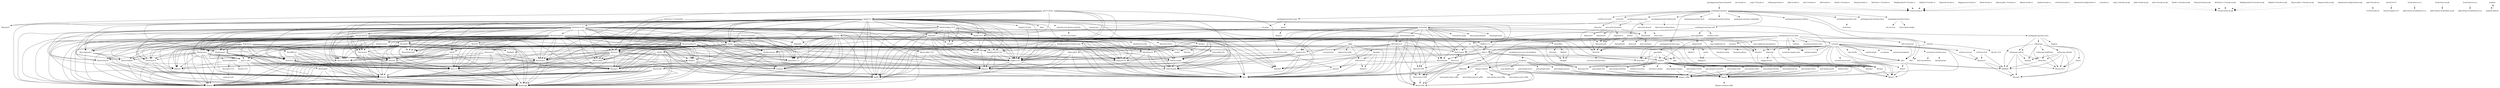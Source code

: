 digraph depends {
    node [shape=plaintext]
"adwaita-icon-theme-symbolic" -> "hicolor-icon-theme";
"alsa-utils-alsactl" -> "alsa-states" [style=dotted];
"alsa-utils-alsactl" -> "libasound2";
"alsa-utils-alsamixer" -> "libasound2";
"alsa-utils-alsamixer" -> "libformw5";
"alsa-utils-alsamixer" -> "libmenuw5";
"alsa-utils-alsamixer" -> "libncursesw5";
"alsa-utils-alsamixer" -> "libpanelw5";
"alsa-utils-alsamixer" -> "libtinfo5";
"apmd" -> "libapm1";
"attr-locale-cs" -> "virtual-locale-cs" [style=dotted];
"bluez5" -> "libdbus-1-3";
"bluez5" -> "libglib-2.0-0";
"bluez5" -> "libreadline6";
"bluez5" -> "libudev1";
"busybox" -> "busybox-syslog" [style=dotted];
"busybox" -> "busybox-udhcpc" [style=dotted];
"cogl-1.0-locale-cs" -> "virtual-locale-cs" [style=dotted];
"cogl-1.0-locale-en-gb" -> "virtual-locale-en-gb" [style=dotted];
"dbus-1" -> "base-files";
"dbus-1" -> "base-passwd";
"dbus-1" -> "libdbus-1-3";
"dbus-1" -> "libexpat1";
"dbus-1" -> "libsystemd0";
"dbus-1" -> "libx11-6";
"dbus-1" -> "shadow";
"dropbear" -> "libpam";
"dropbear" -> "libpam-runtime";
"dropbear" -> "libz1";
"dropbear" -> "pam-plugin-deny";
"dropbear" -> "pam-plugin-permit";
"dropbear" -> "pam-plugin-unix";
"e2fsprogs" -> "e2fsprogs-badblocks";
"e2fsprogs" -> "e2fsprogs-e2fsck" [style=dotted];
"e2fsprogs" -> "e2fsprogs-mke2fs" [style=dotted];
"e2fsprogs" -> "libblkid1";
"e2fsprogs" -> "libcom-err2";
"e2fsprogs" -> "libe2p2";
"e2fsprogs" -> "libext2fs2";
"e2fsprogs" -> "libss2";
"e2fsprogs" -> "libuuid1";
"e2fsprogs-badblocks" -> "libcom-err2";
"e2fsprogs-badblocks" -> "libext2fs2";
"e2fsprogs-e2fsck" -> "libblkid1";
"e2fsprogs-e2fsck" -> "libcom-err2";
"e2fsprogs-e2fsck" -> "libe2p2";
"e2fsprogs-e2fsck" -> "libext2fs2";
"e2fsprogs-e2fsck" -> "libuuid1";
"e2fsprogs-locale-cs" -> "virtual-locale-cs" [style=dotted];
"e2fsprogs-mke2fs" -> "libblkid1";
"e2fsprogs-mke2fs" -> "libcom-err2";
"e2fsprogs-mke2fs" -> "libe2p2";
"e2fsprogs-mke2fs" -> "libext2fs2";
"e2fsprogs-mke2fs" -> "libuuid1";
"fontconfig-utils" -> "libfontconfig1";
"fontconfig-utils" -> "libfreetype6";
"fso-apm" -> "libglib-2.0-0";
"fsoaudiod" -> "fsoaudiod-config";
"fsoaudiod" -> "libasound2";
"fsoaudiod" -> "libcmtspeechdata0";
"fsoaudiod" -> "libffi6";
"fsoaudiod" -> "libfso-glib2";
"fsoaudiod" -> "libfsobasics3";
"fsoaudiod" -> "libfsoframework3";
"fsoaudiod" -> "libgee-0.8-2";
"fsoaudiod" -> "libglib-2.0-0";
"fsoaudiod" -> "libnl-3-200";
"fsoaudiod" -> "libnl-3-genl";
"fsoaudiod" -> "libnl-nf-3-200";
"fsoaudiod" -> "libnl-route-3-200";
"fsoaudiod" -> "libpcre1";
"fsoaudiod" -> "libsamplerate0";
"fsoaudiod" -> "libz1";
"glibc-locale-cs" -> "virtual-locale-cs" [style=dotted];
"glibc-locale-en-gb" -> "virtual-locale-en-gb" [style=dotted];
"gtk+3-demo" -> "libatk-1.0-0";
"gtk+3-demo" -> "libcairo2";
"gtk+3-demo" -> "libepoxy0";
"gtk+3-demo" -> "libgdk-pixbuf-2.0-0";
"gtk+3-demo" -> "libgdk-pixbuf-2.0-loader-png";
"gtk+3-demo" -> "libglib-2.0-0";
"gtk+3-demo" -> "libgtk-3.0";
"gtk+3-demo" -> "pango";
"gtk+3-demo" -> "shared-mime-info";
"gtk+3-locale-cs" -> "virtual-locale-cs" [style=dotted];
"gtk+3-locale-en" -> "virtual-locale-en" [style=dotted];
"gtk+3-locale-en-gb" -> "virtual-locale-en-gb" [style=dotted];
"iw" -> "libnl-3-200";
"iw" -> "libnl-3-genl";
"kbd-locale-cs" -> "virtual-locale-cs" [style=dotted];
"kernel-4.4.0" -> "kernel-image-4.4.0";
"kmod" -> "libz1";
"libacl1" -> "libattr1";
"libarchive13" -> "libattr1";
"libarchive13" -> "libbz2-0";
"libarchive13" -> "libxml2";
"libarchive13" -> "libz1";
"libasound2" -> "alsa-conf";
"libasound2" -> "alsa-conf-base";
"libatk-1.0-0" -> "libffi6";
"libatk-1.0-0" -> "libglib-2.0-0";
"libatk-1.0-0" -> "libpcre1";
"libatk-1.0-locale-cs" -> "virtual-locale-cs" [style=dotted];
"libatk-1.0-locale-en-gb" -> "virtual-locale-en-gb" [style=dotted];
"libatk-bridge-2.0-0" -> "libatk-1.0-0";
"libatk-bridge-2.0-0" -> "libatspi0";
"libatk-bridge-2.0-0" -> "libcap2";
"libatk-bridge-2.0-0" -> "libdbus-1-3";
"libatk-bridge-2.0-0" -> "libffi6";
"libatk-bridge-2.0-0" -> "libglib-2.0-0";
"libatk-bridge-2.0-0" -> "libice6";
"libatk-bridge-2.0-0" -> "liblzma5";
"libatk-bridge-2.0-0" -> "libpcre1";
"libatk-bridge-2.0-0" -> "libsm6";
"libatk-bridge-2.0-0" -> "libsystemd0";
"libatk-bridge-2.0-0" -> "libx11-6";
"libatk-bridge-2.0-0" -> "libxau6";
"libatk-bridge-2.0-0" -> "libxcb1";
"libatk-bridge-2.0-0" -> "libxdmcp6";
"libatspi-locale-cs" -> "virtual-locale-cs" [style=dotted];
"libatspi-locale-en-gb" -> "virtual-locale-en-gb" [style=dotted];
"libatspi0" -> "libcap2";
"libatspi0" -> "libdbus-1-3";
"libatspi0" -> "libffi6";
"libatspi0" -> "libglib-2.0-0";
"libatspi0" -> "libice6";
"libatspi0" -> "liblzma5";
"libatspi0" -> "libpcre1";
"libatspi0" -> "libsm6";
"libatspi0" -> "libsystemd0";
"libatspi0" -> "libx11-6";
"libatspi0" -> "libxau6";
"libatspi0" -> "libxcb1";
"libatspi0" -> "libxdmcp6";
"libatspi0" -> "libxtst6";
"libblkid1" -> "libuuid1";
"libcairo-gobject2" -> "libcairo2";
"libcairo-gobject2" -> "libexpat1";
"libcairo-gobject2" -> "libffi6";
"libcairo-gobject2" -> "libfontconfig1";
"libcairo-gobject2" -> "libfreetype6";
"libcairo-gobject2" -> "libglib-2.0-0";
"libcairo-gobject2" -> "libpcre1";
"libcairo-gobject2" -> "libpixman-1-0";
"libcairo-gobject2" -> "libpng16-16";
"libcairo-gobject2" -> "libx11-6";
"libcairo-gobject2" -> "libxau6";
"libcairo-gobject2" -> "libxcb-render0";
"libcairo-gobject2" -> "libxcb-shm0";
"libcairo-gobject2" -> "libxcb1";
"libcairo-gobject2" -> "libxdmcp6";
"libcairo-gobject2" -> "libxext6";
"libcairo-gobject2" -> "libxrender1";
"libcairo-gobject2" -> "libz1";
"libcairo2" -> "libexpat1";
"libcairo2" -> "libfontconfig1";
"libcairo2" -> "libfreetype6";
"libcairo2" -> "libpixman-1-0";
"libcairo2" -> "libpng16-16";
"libcairo2" -> "libx11-6";
"libcairo2" -> "libxau6";
"libcairo2" -> "libxcb-render0";
"libcairo2" -> "libxcb-shm0";
"libcairo2" -> "libxcb1";
"libcairo2" -> "libxdmcp6";
"libcairo2" -> "libxext6";
"libcairo2" -> "libxrender1";
"libcairo2" -> "libz1";
"libcap2" -> "libattr1";
"libclutter-1.0-0" -> "libatk-1.0-0";
"libclutter-1.0-0" -> "libcairo-gobject2";
"libclutter-1.0-0" -> "libcairo2";
"libclutter-1.0-0" -> "libcogl-pango20";
"libclutter-1.0-0" -> "libcogl-path20";
"libclutter-1.0-0" -> "libcogl20";
"libclutter-1.0-0" -> "libdrm2";
"libclutter-1.0-0" -> "libegl-mesa";
"libclutter-1.0-0" -> "libexpat1";
"libclutter-1.0-0" -> "libffi6";
"libclutter-1.0-0" -> "libfontconfig1";
"libclutter-1.0-0" -> "libfreetype6";
"libclutter-1.0-0" -> "libgbm1";
"libclutter-1.0-0" -> "libgdk-pixbuf-2.0-0";
"libclutter-1.0-0" -> "libglib-2.0-0";
"libclutter-1.0-0" -> "libharfbuzz0";
"libclutter-1.0-0" -> "libjson-glib-1.0-0";
"libclutter-1.0-0" -> "libpcre1";
"libclutter-1.0-0" -> "libpixman-1-0";
"libclutter-1.0-0" -> "libpng16-16";
"libclutter-1.0-0" -> "libwayland-egl1";
"libclutter-1.0-0" -> "libx11-6";
"libclutter-1.0-0" -> "libx11-xcb1";
"libclutter-1.0-0" -> "libxau6";
"libclutter-1.0-0" -> "libxcb-dri2-0";
"libclutter-1.0-0" -> "libxcb-render0";
"libclutter-1.0-0" -> "libxcb-shape0";
"libclutter-1.0-0" -> "libxcb-shm0";
"libclutter-1.0-0" -> "libxcb-xfixes0";
"libclutter-1.0-0" -> "libxcb1";
"libclutter-1.0-0" -> "libxcomposite1";
"libclutter-1.0-0" -> "libxdamage1";
"libclutter-1.0-0" -> "libxdmcp6";
"libclutter-1.0-0" -> "libxext6";
"libclutter-1.0-0" -> "libxfixes3";
"libclutter-1.0-0" -> "libxi6";
"libclutter-1.0-0" -> "libxkbcommon";
"libclutter-1.0-0" -> "libxrandr2";
"libclutter-1.0-0" -> "libxrender1";
"libclutter-1.0-0" -> "libz1";
"libclutter-1.0-0" -> "pango";
"libclutter-1.0-0" -> "wayland";
"libclutter-1.0-examples" -> "libcairo2";
"libclutter-1.0-examples" -> "libclutter-1.0-0";
"libclutter-1.0-examples" -> "libgdk-pixbuf-2.0-0";
"libclutter-1.0-examples" -> "libglib-2.0-0";
"libclutter-1.0-locale-cs" -> "virtual-locale-cs" [style=dotted];
"libclutter-1.0-locale-en-gb" -> "virtual-locale-en-gb" [style=dotted];
"libcogl-pango20" -> "libcairo2";
"libcogl-pango20" -> "libcogl20";
"libcogl-pango20" -> "libdrm2";
"libcogl-pango20" -> "libegl-mesa";
"libcogl-pango20" -> "libexpat1";
"libcogl-pango20" -> "libffi6";
"libcogl-pango20" -> "libfontconfig1";
"libcogl-pango20" -> "libfreetype6";
"libcogl-pango20" -> "libgbm1";
"libcogl-pango20" -> "libgdk-pixbuf-2.0-0";
"libcogl-pango20" -> "libglib-2.0-0";
"libcogl-pango20" -> "libharfbuzz0";
"libcogl-pango20" -> "libpcre1";
"libcogl-pango20" -> "libpixman-1-0";
"libcogl-pango20" -> "libpng16-16";
"libcogl-pango20" -> "libwayland-egl1";
"libcogl-pango20" -> "libx11-6";
"libcogl-pango20" -> "libx11-xcb1";
"libcogl-pango20" -> "libxau6";
"libcogl-pango20" -> "libxcb-dri2-0";
"libcogl-pango20" -> "libxcb-render0";
"libcogl-pango20" -> "libxcb-shape0";
"libcogl-pango20" -> "libxcb-shm0";
"libcogl-pango20" -> "libxcb-xfixes0";
"libcogl-pango20" -> "libxcb1";
"libcogl-pango20" -> "libxcomposite1";
"libcogl-pango20" -> "libxdamage1";
"libcogl-pango20" -> "libxdmcp6";
"libcogl-pango20" -> "libxext6";
"libcogl-pango20" -> "libxfixes3";
"libcogl-pango20" -> "libxrandr2";
"libcogl-pango20" -> "libxrender1";
"libcogl-pango20" -> "libz1";
"libcogl-pango20" -> "pango";
"libcogl-pango20" -> "wayland";
"libcogl-path20" -> "libcogl20";
"libcogl-path20" -> "libdrm2";
"libcogl-path20" -> "libegl-mesa";
"libcogl-path20" -> "libexpat1";
"libcogl-path20" -> "libffi6";
"libcogl-path20" -> "libgbm1";
"libcogl-path20" -> "libgdk-pixbuf-2.0-0";
"libcogl-path20" -> "libglib-2.0-0";
"libcogl-path20" -> "libpcre1";
"libcogl-path20" -> "libpng16-16";
"libcogl-path20" -> "libwayland-egl1";
"libcogl-path20" -> "libx11-6";
"libcogl-path20" -> "libx11-xcb1";
"libcogl-path20" -> "libxau6";
"libcogl-path20" -> "libxcb-dri2-0";
"libcogl-path20" -> "libxcb-render0";
"libcogl-path20" -> "libxcb-shape0";
"libcogl-path20" -> "libxcb-xfixes0";
"libcogl-path20" -> "libxcb1";
"libcogl-path20" -> "libxcomposite1";
"libcogl-path20" -> "libxdamage1";
"libcogl-path20" -> "libxdmcp6";
"libcogl-path20" -> "libxext6";
"libcogl-path20" -> "libxfixes3";
"libcogl-path20" -> "libxrandr2";
"libcogl-path20" -> "libxrender1";
"libcogl-path20" -> "libz1";
"libcogl-path20" -> "wayland";
"libcogl20" -> "libdrm2";
"libcogl20" -> "libegl-mesa";
"libcogl20" -> "libexpat1";
"libcogl20" -> "libffi6";
"libcogl20" -> "libgbm1";
"libcogl20" -> "libgdk-pixbuf-2.0-0";
"libcogl20" -> "libglib-2.0-0";
"libcogl20" -> "libpcre1";
"libcogl20" -> "libpng16-16";
"libcogl20" -> "libwayland-egl1";
"libcogl20" -> "libx11-6";
"libcogl20" -> "libx11-xcb1";
"libcogl20" -> "libxau6";
"libcogl20" -> "libxcb-dri2-0";
"libcogl20" -> "libxcb-render0";
"libcogl20" -> "libxcb-shape0";
"libcogl20" -> "libxcb-xfixes0";
"libcogl20" -> "libxcb1";
"libcogl20" -> "libxcomposite1";
"libcogl20" -> "libxdamage1";
"libcogl20" -> "libxdmcp6";
"libcogl20" -> "libxext6";
"libcogl20" -> "libxfixes3";
"libcogl20" -> "libxrandr2";
"libcogl20" -> "libxrender1";
"libcogl20" -> "libz1";
"libcogl20" -> "wayland";
"libcrypto1.0.0" -> "openssl-conf" [style=dotted];
"libdbus-1-3" -> "dbus-1" [style=dotted];
"libdbus-1-3" -> "libcap2";
"libdbus-1-3" -> "liblzma5";
"libdbus-1-3" -> "libsystemd0";
"libegl-mesa" -> "libdrm2";
"libegl-mesa" -> "libexpat1";
"libegl-mesa" -> "libffi6";
"libegl-mesa" -> "libgbm1";
"libegl-mesa" -> "libx11-6";
"libegl-mesa" -> "libx11-xcb1";
"libegl-mesa" -> "libxau6";
"libegl-mesa" -> "libxcb-dri2-0";
"libegl-mesa" -> "libxcb-render0";
"libegl-mesa" -> "libxcb-shape0";
"libegl-mesa" -> "libxcb-xfixes0";
"libegl-mesa" -> "libxcb1";
"libegl-mesa" -> "libxdmcp6";
"libegl-mesa" -> "mesa-megadriver" [style=dotted];
"libegl-mesa" -> "wayland";
"liberation-fonts" -> "fontconfig-utils";
"libext2fs2" -> "libblkid1";
"libext2fs2" -> "libcom-err2";
"libflac8" -> "libogg0";
"libfontconfig1" -> "libexpat1";
"libfontconfig1" -> "libfreetype6";
"libfontconfig1" -> "libz1";
"libformw5" -> "libncursesw5";
"libformw5" -> "libtinfo5";
"libfreetype6" -> "libz1";
"libfso-glib2" -> "libffi6";
"libfso-glib2" -> "libglib-2.0-0";
"libfso-glib2" -> "libpcre1";
"libfso-glib2" -> "libz1";
"libfsobasics3" -> "libffi6";
"libfsobasics3" -> "libgee-0.8-2";
"libfsobasics3" -> "libglib-2.0-0";
"libfsobasics3" -> "libnl-3-200";
"libfsobasics3" -> "libnl-3-genl";
"libfsobasics3" -> "libnl-nf-3-200";
"libfsobasics3" -> "libnl-route-3-200";
"libfsobasics3" -> "libpcre1";
"libfsobasics3" -> "libz1";
"libfsoframework3" -> "libffi6";
"libfsoframework3" -> "libfsobasics3";
"libfsoframework3" -> "libgee-0.8-2";
"libfsoframework3" -> "libglib-2.0-0";
"libfsoframework3" -> "libnl-3-200";
"libfsoframework3" -> "libnl-3-genl";
"libfsoframework3" -> "libnl-nf-3-200";
"libfsoframework3" -> "libnl-route-3-200";
"libfsoframework3" -> "libpcre1";
"libfsoframework3" -> "libz1";
"libgbm1" -> "libdrm2";
"libgbm1" -> "libexpat1";
"libgbm1" -> "libffi6";
"libgbm1" -> "wayland";
"libgcrypt" -> "libcap2";
"libgcrypt" -> "libgpg-error0";
"libgdk-pixbuf-2.0-0" -> "libffi6";
"libgdk-pixbuf-2.0-0" -> "libglib-2.0-0";
"libgdk-pixbuf-2.0-0" -> "libpcre1";
"libgdk-pixbuf-2.0-0" -> "libpng16-16";
"libgdk-pixbuf-2.0-0" -> "libz1";
"libgdk-pixbuf-2.0-loader-png" -> "libffi6";
"libgdk-pixbuf-2.0-loader-png" -> "libgdk-pixbuf-2.0-0";
"libgdk-pixbuf-2.0-loader-png" -> "libglib-2.0-0";
"libgdk-pixbuf-2.0-loader-png" -> "libpcre1";
"libgdk-pixbuf-2.0-loader-png" -> "libpng16-16";
"libgdk-pixbuf-2.0-loader-png" -> "libz1";
"libgdk-pixbuf-2.0-locale-cs" -> "virtual-locale-cs" [style=dotted];
"libgdk-pixbuf-2.0-locale-en-gb" -> "virtual-locale-en-gb" [style=dotted];
"libgee-0.8-2" -> "libffi6";
"libgee-0.8-2" -> "libglib-2.0-0";
"libgee-0.8-2" -> "libpcre1";
"libgee-0.8-2" -> "libz1";
"libgl-mesa" -> "libdrm2";
"libgl-mesa" -> "libexpat1";
"libgl-mesa" -> "libglapi0";
"libgl-mesa" -> "libx11-6";
"libgl-mesa" -> "libx11-xcb1";
"libgl-mesa" -> "libxau6";
"libgl-mesa" -> "libxcb-dri2-0";
"libgl-mesa" -> "libxcb-glx0";
"libgl-mesa" -> "libxcb1";
"libgl-mesa" -> "libxdamage1";
"libgl-mesa" -> "libxdmcp6";
"libgl-mesa" -> "libxext6";
"libgl-mesa" -> "libxfixes3";
"libgl-mesa" -> "libxxf86vm1";
"libgl-mesa" -> "mesa-megadriver" [style=dotted];
"libgles2-mesa" -> "libdrm2";
"libgles2-mesa" -> "libglapi0";
"libgles2-mesa" -> "mesa-megadriver" [style=dotted];
"libglib-2.0-0" -> "libffi6";
"libglib-2.0-0" -> "libpcre1";
"libglib-2.0-0" -> "libz1";
"libglib-2.0-locale-cs" -> "virtual-locale-cs" [style=dotted];
"libglib-2.0-locale-en-gb" -> "virtual-locale-en-gb" [style=dotted];
"libglib-2.0-utils" -> "libglib-2.0-0";
"libgnutls-locale-cs" -> "virtual-locale-cs" [style=dotted];
"libgnutls30" -> "libgmp10";
"libgnutls30" -> "libidn11";
"libgnutls30" -> "libz1";
"libgnutls30" -> "nettle";
"libgpg-error-locale-cs" -> "virtual-locale-cs" [style=dotted];
"libgtk-3.0" -> "adwaita-icon-theme-symbolic" [style=dotted];
"libgtk-3.0" -> "libatk-1.0-0";
"libgtk-3.0" -> "libatk-bridge-2.0-0";
"libgtk-3.0" -> "libatspi0";
"libgtk-3.0" -> "libcairo-gobject2";
"libgtk-3.0" -> "libcairo2";
"libgtk-3.0" -> "libcap2";
"libgtk-3.0" -> "libdbus-1-3";
"libgtk-3.0" -> "libepoxy0";
"libgtk-3.0" -> "libexpat1";
"libgtk-3.0" -> "libffi6";
"libgtk-3.0" -> "libfontconfig1";
"libgtk-3.0" -> "libfreetype6";
"libgtk-3.0" -> "libgdk-pixbuf-2.0-0";
"libgtk-3.0" -> "libgl";
"libgtk-3.0" -> "libglib-2.0-0";
"libgtk-3.0" -> "libglib-2.0-utils";
"libgtk-3.0" -> "libharfbuzz0";
"libgtk-3.0" -> "libice6";
"libgtk-3.0" -> "liblzma5";
"libgtk-3.0" -> "libpcre1";
"libgtk-3.0" -> "libpixman-1-0";
"libgtk-3.0" -> "libpng16-16";
"libgtk-3.0" -> "libsm6";
"libgtk-3.0" -> "libsystemd0";
"libgtk-3.0" -> "libwayland-egl1";
"libgtk-3.0" -> "libx11-6";
"libgtk-3.0" -> "libxau6";
"libgtk-3.0" -> "libxcb-render0";
"libgtk-3.0" -> "libxcb-shm0";
"libgtk-3.0" -> "libxcb1";
"libgtk-3.0" -> "libxcomposite1";
"libgtk-3.0" -> "libxcursor1";
"libgtk-3.0" -> "libxdamage1";
"libgtk-3.0" -> "libxdmcp6";
"libgtk-3.0" -> "libxext6";
"libgtk-3.0" -> "libxfixes3";
"libgtk-3.0" -> "libxi6";
"libgtk-3.0" -> "libxkbcommon";
"libgtk-3.0" -> "libxrandr2";
"libgtk-3.0" -> "libxrender1";
"libgtk-3.0" -> "libz1";
"libgtk-3.0" -> "pango";
"libgtk-3.0" -> "wayland";
"libharfbuzz0" -> "libfreetype6";
"libharfbuzz0" -> "libglib-2.0-0";
"libharfbuzz0" -> "libpcre1";
"libharfbuzz0" -> "libz1";
"libidn-locale-cs" -> "virtual-locale-cs" [style=dotted];
"libinput" -> "libcap2";
"libinput" -> "libevdev";
"libinput" -> "libudev1";
"libinput" -> "mtdev";
"libjson-glib-1.0-0" -> "libffi6";
"libjson-glib-1.0-0" -> "libglib-2.0-0";
"libjson-glib-1.0-0" -> "libpcre1";
"libjson-glib-1.0-0" -> "libz1";
"libjson-glib-1.0-locale-cs" -> "virtual-locale-cs" [style=dotted];
"libjson-glib-1.0-locale-en-gb" -> "virtual-locale-en-gb" [style=dotted];
"libkmod2" -> "libz1";
"libmenuw5" -> "libncursesw5";
"libmenuw5" -> "libtinfo5";
"libmount1" -> "libblkid1";
"libmount1" -> "libuuid1";
"libncursesw5" -> "libtinfo5";
"libnl-3-cli" -> "libnl-3-200";
"libnl-3-cli" -> "libnl-3-genl";
"libnl-3-cli" -> "libnl-nf-3-200";
"libnl-3-cli" -> "libnl-route-3-200";
"libnl-3-genl" -> "libnl-3-200";
"libnl-3-genl" -> "libnl-3-cli";
"libnl-nf-3-200" -> "libnl-3-200";
"libnl-nf-3-200" -> "libnl-route-3-200";
"libnl-route-3-200" -> "libnl-3-200";
"libopkg1" -> "libarchive13";
"libopkg1" -> "libattr1";
"libopkg1" -> "libbz2-0";
"libopkg1" -> "libxml2";
"libopkg1" -> "libz1";
"libpam" -> "libpam-runtime-suffix" [style=dotted];
"libpam-locale-cs" -> "virtual-locale-cs" [style=dotted];
"libpam-locale-en-gb" -> "virtual-locale-en-gb" [style=dotted];
"libpam-runtime" -> "libpam-suffix";
"libpam-runtime" -> "pam-plugin-deny-suffix";
"libpam-runtime" -> "pam-plugin-permit-suffix";
"libpam-runtime" -> "pam-plugin-unix-suffix";
"libpam-runtime" -> "pam-plugin-warn-suffix";
"libpanelw5" -> "libncursesw5";
"libpanelw5" -> "libtinfo5";
"libpng16-16" -> "libz1";
"libreadline6" -> "libtinfo5";
"libsamplerate0" -> "libsndfile1";
"libsm6" -> "libice6";
"libsndfile1" -> "libflac8";
"libsndfile1" -> "libogg0";
"libsndfile1" -> "libvorbis";
"libss2" -> "libcom-err2";
"libsystemd0" -> "libcap2";
"libsystemd0" -> "liblzma5";
"libtinfo5" -> "ncurses-terminfo-base" [style=dotted];
"libudev1" -> "libcap2";
"libvorbis" -> "libogg0";
"libx11-6" -> "libxau6";
"libx11-6" -> "libxcb1";
"libx11-6" -> "libxdmcp6";
"libx11-xcb1" -> "libx11-6";
"libx11-xcb1" -> "libxau6";
"libx11-xcb1" -> "libxcb1";
"libx11-xcb1" -> "libxdmcp6";
"libxcb-dri2-0" -> "libxau6";
"libxcb-dri2-0" -> "libxcb1";
"libxcb-dri2-0" -> "libxdmcp6";
"libxcb-glx0" -> "libxau6";
"libxcb-glx0" -> "libxcb1";
"libxcb-glx0" -> "libxdmcp6";
"libxcb-render0" -> "libxau6";
"libxcb-render0" -> "libxcb1";
"libxcb-render0" -> "libxdmcp6";
"libxcb-shape0" -> "libxau6";
"libxcb-shape0" -> "libxcb1";
"libxcb-shape0" -> "libxdmcp6";
"libxcb-shm0" -> "libxau6";
"libxcb-shm0" -> "libxcb1";
"libxcb-shm0" -> "libxdmcp6";
"libxcb-xfixes0" -> "libxau6";
"libxcb-xfixes0" -> "libxcb1";
"libxcb-xfixes0" -> "libxdmcp6";
"libxcb-xkb1" -> "libxau6";
"libxcb-xkb1" -> "libxcb1";
"libxcb-xkb1" -> "libxdmcp6";
"libxcb1" -> "libxau6";
"libxcb1" -> "libxdmcp6";
"libxcomposite1" -> "libx11-6";
"libxcomposite1" -> "libxau6";
"libxcomposite1" -> "libxcb1";
"libxcomposite1" -> "libxdmcp6";
"libxcursor1" -> "libx11-6";
"libxcursor1" -> "libxau6";
"libxcursor1" -> "libxcb1";
"libxcursor1" -> "libxdmcp6";
"libxcursor1" -> "libxfixes3";
"libxcursor1" -> "libxrender1";
"libxdamage1" -> "libx11-6";
"libxdamage1" -> "libxau6";
"libxdamage1" -> "libxcb1";
"libxdamage1" -> "libxdmcp6";
"libxdamage1" -> "libxfixes3";
"libxext6" -> "libx11-6";
"libxext6" -> "libxau6";
"libxext6" -> "libxcb1";
"libxext6" -> "libxdmcp6";
"libxfixes3" -> "libx11-6";
"libxfixes3" -> "libxau6";
"libxfixes3" -> "libxcb1";
"libxfixes3" -> "libxdmcp6";
"libxft2" -> "libexpat1";
"libxft2" -> "libfontconfig1";
"libxft2" -> "libfreetype6";
"libxft2" -> "libx11-6";
"libxft2" -> "libxau6";
"libxft2" -> "libxcb1";
"libxft2" -> "libxdmcp6";
"libxft2" -> "libxrender1";
"libxft2" -> "libz1";
"libxi6" -> "libx11-6";
"libxi6" -> "libxau6";
"libxi6" -> "libxcb1";
"libxi6" -> "libxdmcp6";
"libxi6" -> "libxext6";
"libxkbcommon" -> "libxau6";
"libxkbcommon" -> "libxcb-xkb1";
"libxkbcommon" -> "libxcb1";
"libxkbcommon" -> "libxdmcp6";
"libxml2" -> "libz1";
"libxrandr2" -> "libx11-6";
"libxrandr2" -> "libxau6";
"libxrandr2" -> "libxcb1";
"libxrandr2" -> "libxdmcp6";
"libxrandr2" -> "libxext6";
"libxrandr2" -> "libxrender1";
"libxrender1" -> "libx11-6";
"libxrender1" -> "libxau6";
"libxrender1" -> "libxcb1";
"libxrender1" -> "libxdmcp6";
"libxtst6" -> "libx11-6";
"libxtst6" -> "libxau6";
"libxtst6" -> "libxcb1";
"libxtst6" -> "libxdmcp6";
"libxtst6" -> "libxext6";
"libxtst6" -> "libxi6";
"libxxf86vm1" -> "libx11-6";
"libxxf86vm1" -> "libxau6";
"libxxf86vm1" -> "libxcb1";
"libxxf86vm1" -> "libxdmcp6";
"libxxf86vm1" -> "libxext6";
"locale-base-cs-cz" -> "glibc-binary-localedata-cs-cz";
"locale-base-en-gb" -> "glibc-binary-localedata-en-gb";
"locale-base-en-us" -> "glibc-binary-localedata-en-us";
"mesa-megadriver" -> "libcrypto1.0.0";
"mesa-megadriver" -> "libdrm2";
"mesa-megadriver" -> "libexpat1";
"mesa-megadriver" -> "libstdc++6";
"nettle" -> "libgmp10";
"opkg" -> "libarchive13";
"opkg" -> "libopkg1";
"opkg" -> "opkg-arch-config";
"opkg" -> "run-postinsts";
"packagegroup-base" -> "module-init-tools";
"packagegroup-base" -> "packagegroup-base-alsa";
"packagegroup-base" -> "packagegroup-base-apm";
"packagegroup-base" -> "packagegroup-base-bluetooth";
"packagegroup-base" -> "packagegroup-base-ext2";
"packagegroup-base" -> "packagegroup-base-ipv6";
"packagegroup-base" -> "packagegroup-base-phone";
"packagegroup-base" -> "packagegroup-base-ppp";
"packagegroup-base" -> "packagegroup-base-usbgadget";
"packagegroup-base" -> "packagegroup-base-usbhost";
"packagegroup-base" -> "packagegroup-base-vfat";
"packagegroup-base" -> "packagegroup-base-wifi";
"packagegroup-base" -> "packagegroup-distro-base";
"packagegroup-base" -> "packagegroup-machine-base";
"packagegroup-base" -> "sysfsutils";
"packagegroup-base-alsa" -> "alsa-utils-alsactl";
"packagegroup-base-alsa" -> "alsa-utils-alsamixer";
"packagegroup-base-alsa" -> "fsoaudiod";
"packagegroup-base-apm" -> "apmd";
"packagegroup-base-apm" -> "fso-apm";
"packagegroup-base-bluetooth" -> "bluez5";
"packagegroup-base-bluetooth" -> "libasound-module-bluez";
"packagegroup-base-ext2" -> "e2fsprogs";
"packagegroup-base-ext2" -> "e2fsprogs-e2fsck";
"packagegroup-base-ext2" -> "e2fsprogs-mke2fs";
"packagegroup-base-ext2" -> "hdparm";
"packagegroup-base-extended" -> "packagegroup-base";
"packagegroup-base-ppp" -> "ppp";
"packagegroup-base-ppp" -> "ppp-dialin";
"packagegroup-base-usbhost" -> "usbutils";
"packagegroup-base-vfat" -> "dosfstools" [style=dotted];
"packagegroup-base-wifi" -> "iw";
"packagegroup-base-wifi" -> "wireless-tools";
"packagegroup-base-wifi" -> "wpa-supplicant";
"packagegroup-core-boot" -> "base-files";
"packagegroup-core-boot" -> "base-passwd";
"packagegroup-core-boot" -> "busybox";
"packagegroup-core-boot" -> "netbase";
"packagegroup-core-boot" -> "shadow";
"packagegroup-core-boot" -> "systemd";
"packagegroup-core-boot" -> "systemd-compat-units";
"packagegroup-core-boot" -> "systemd-machine-units";
"packagegroup-core-boot" -> "udev";
"packagegroup-core-boot" -> "udev-extraconf";
"packagegroup-core-boot" -> "util-linux-agetty";
"packagegroup-core-ssh-dropbear" -> "dropbear";
"packagegroup-distro-base" -> "distro-feed-configs";
"packagegroup-distro-base" -> "shr-version";
"pam-plugin-deny" -> "libpam";
"pam-plugin-deny" -> "libpam-suffix";
"pam-plugin-env" -> "libpam";
"pam-plugin-env" -> "libpam-suffix";
"pam-plugin-faildelay" -> "libpam";
"pam-plugin-faildelay" -> "libpam-suffix";
"pam-plugin-group" -> "libpam";
"pam-plugin-group" -> "libpam-suffix";
"pam-plugin-lastlog" -> "libpam";
"pam-plugin-lastlog" -> "libpam-suffix";
"pam-plugin-limits" -> "libpam";
"pam-plugin-limits" -> "libpam-suffix";
"pam-plugin-mail" -> "libpam";
"pam-plugin-mail" -> "libpam-suffix";
"pam-plugin-motd" -> "libpam";
"pam-plugin-motd" -> "libpam-suffix";
"pam-plugin-nologin" -> "libpam";
"pam-plugin-nologin" -> "libpam-suffix";
"pam-plugin-permit" -> "libpam";
"pam-plugin-permit" -> "libpam-suffix";
"pam-plugin-rootok" -> "libpam";
"pam-plugin-rootok" -> "libpam-suffix";
"pam-plugin-securetty" -> "libpam";
"pam-plugin-securetty" -> "libpam-suffix";
"pam-plugin-shells" -> "libpam";
"pam-plugin-shells" -> "libpam-suffix";
"pam-plugin-unix" -> "libpam";
"pam-plugin-unix" -> "libpam-suffix";
"pam-plugin-warn" -> "libpam";
"pam-plugin-warn" -> "libpam-suffix";
"pango" -> "libcairo2";
"pango" -> "libexpat1";
"pango" -> "libffi6";
"pango" -> "libfontconfig1";
"pango" -> "libfreetype6";
"pango" -> "libglib-2.0-0";
"pango" -> "libharfbuzz0";
"pango" -> "libpcre1";
"pango" -> "libpixman-1-0";
"pango" -> "libpng16-16";
"pango" -> "libx11-6";
"pango" -> "libxau6";
"pango" -> "libxcb-render0";
"pango" -> "libxcb-shm0";
"pango" -> "libxcb1";
"pango" -> "libxdmcp6";
"pango" -> "libxext6";
"pango" -> "libxft2";
"pango" -> "libxrender1";
"pango" -> "libz1";
"ppp" -> "libpcap1";
"ppp-dialin" -> "base-files";
"ppp-dialin" -> "base-passwd";
"ppp-dialin" -> "ppp";
"ppp-dialin" -> "shadow";
"psplash" -> "psplash-default" [style=dotted];
"psplash-default" -> "psplash";
"shadow" -> "base-passwd";
"shadow" -> "libpam";
"shadow" -> "libpam-runtime";
"shadow" -> "pam-plugin-env";
"shadow" -> "pam-plugin-faildelay";
"shadow" -> "pam-plugin-group";
"shadow" -> "pam-plugin-lastlog";
"shadow" -> "pam-plugin-limits";
"shadow" -> "pam-plugin-mail";
"shadow" -> "pam-plugin-motd";
"shadow" -> "pam-plugin-nologin";
"shadow" -> "pam-plugin-rootok";
"shadow" -> "pam-plugin-securetty";
"shadow" -> "pam-plugin-shells";
"shadow" -> "shadow-base";
"shadow" -> "shadow-securetty";
"shadow" -> "util-linux-sulogin";
"shadow-base" -> "libpam";
"shadow-locale-cs" -> "virtual-locale-cs" [style=dotted];
"shared-mime-info" -> "libglib-2.0-0";
"shared-mime-info" -> "libxml2";
"sysfsutils" -> "libsysfs2";
"systemd" -> "base-files";
"systemd" -> "base-passwd";
"systemd" -> "dbus-1";
"systemd" -> "e2fsprogs-e2fsck" [style=dotted];
"systemd" -> "kmod";
"systemd" -> "libacl1";
"systemd" -> "libattr1";
"systemd" -> "libcap2";
"systemd" -> "libkmod2";
"systemd" -> "liblzma5";
"systemd" -> "libmount1";
"systemd" -> "libpam";
"systemd" -> "libxkbcommon";
"systemd" -> "os-release" [style=dotted];
"systemd" -> "shadow";
"systemd" -> "systemd-compat-units" [style=dotted];
"systemd" -> "systemd-extra-utils" [style=dotted];
"systemd" -> "systemd-serialgetty" [style=dotted];
"systemd" -> "systemd-vconsole-setup" [style=dotted];
"systemd" -> "udev";
"systemd" -> "udev-hwdb" [style=dotted];
"systemd" -> "util-linux-agetty" [style=dotted];
"systemd" -> "util-linux-fsck" [style=dotted];
"systemd" -> "util-linux-mount";
"systemd" -> "volatile-binds";
"systemd-extra-utils" -> "libattr1";
"systemd-extra-utils" -> "libblkid1";
"systemd-extra-utils" -> "libcap2";
"systemd-serialgetty" -> "systemd";
"systemd-vconsole-setup" -> "kbd" [style=dotted];
"systemd-vconsole-setup" -> "kbd-consolefonts" [style=dotted];
"systemd-vconsole-setup" -> "kbd-keymaps" [style=dotted];
"udev" -> "libacl1";
"udev" -> "libattr1";
"udev" -> "libblkid1";
"udev" -> "libkmod2";
"udev-extraconf" -> "udev";
"udev-hwdb" -> "udev";
"usbutils" -> "libudev1";
"usbutils" -> "libusb-1.0-0";
"util-linux-fsck" -> "libblkid1";
"util-linux-fsck" -> "libmount1";
"util-linux-locale-cs" -> "virtual-locale-cs" [style=dotted];
"util-linux-mount" -> "libmount1";
"wayland" -> "libffi6";
"weston" -> "base-files";
"weston" -> "base-passwd";
"weston" -> "libcairo2";
"weston" -> "libcap2";
"weston" -> "libdbus-1-3";
"weston" -> "libdrm2";
"weston" -> "libegl-mesa";
"weston" -> "liberation-fonts" [style=dotted];
"weston" -> "libevdev";
"weston" -> "libexpat1";
"weston" -> "libffi6";
"weston" -> "libfontconfig1";
"weston" -> "libfreetype6";
"weston" -> "libgbm1";
"weston" -> "libglapi0";
"weston" -> "libgles2-mesa";
"weston" -> "libinput";
"weston" -> "libjpeg62";
"weston" -> "liblzma5";
"weston" -> "libpam";
"weston" -> "libpixman-1-0";
"weston" -> "libpng16-16";
"weston" -> "libsystemd0";
"weston" -> "libudev1";
"weston" -> "libwayland-egl1";
"weston" -> "libx11-6";
"weston" -> "libx11-xcb1";
"weston" -> "libxau6";
"weston" -> "libxcb-dri2-0";
"weston" -> "libxcb-render0";
"weston" -> "libxcb-shape0";
"weston" -> "libxcb-shm0";
"weston" -> "libxcb-xfixes0";
"weston" -> "libxcb-xkb1";
"weston" -> "libxcb1";
"weston" -> "libxdmcp6";
"weston" -> "libxext6";
"weston" -> "libxkbcommon";
"weston" -> "libxrender1";
"weston" -> "libz1";
"weston" -> "mtdev";
"weston" -> "shadow";
"weston" -> "wayland";
"weston" -> "xkeyboard-config";
"weston-examples" -> "libcairo2";
"weston-examples" -> "libegl-mesa";
"weston-examples" -> "libgles2-mesa";
"weston-examples" -> "libglib-2.0-0";
"weston-examples" -> "libjpeg62";
"weston-examples" -> "libpixman-1-0";
"weston-examples" -> "libpng16-16";
"weston-examples" -> "libwayland-egl1";
"weston-examples" -> "libxkbcommon";
"weston-examples" -> "pango";
"weston-examples" -> "wayland";
"weston-init" -> "kbd";
"weston-init" -> "weston";
"wpa-supplicant" -> "libdbus-1-3";
"wpa-supplicant" -> "libgcrypt";
"wpa-supplicant" -> "libgnutls30";
"wpa-supplicant" -> "libnl-3-200";
"wpa-supplicant" -> "libnl-3-genl";
"wpa-supplicant" -> "wpa-supplicant-cli" [style=dotted];
"wpa-supplicant" -> "wpa-supplicant-passphrase" [style=dotted];
"wpa-supplicant-passphrase" -> "libgcrypt";
"xkeyboard-config-locale-cs" -> "virtual-locale-cs" [style=dotted];
"xkeyboard-config-locale-en-gb" -> "virtual-locale-en-gb" [style=dotted];
"xz-locale-cs" -> "virtual-locale-cs" [style=dotted];
}
